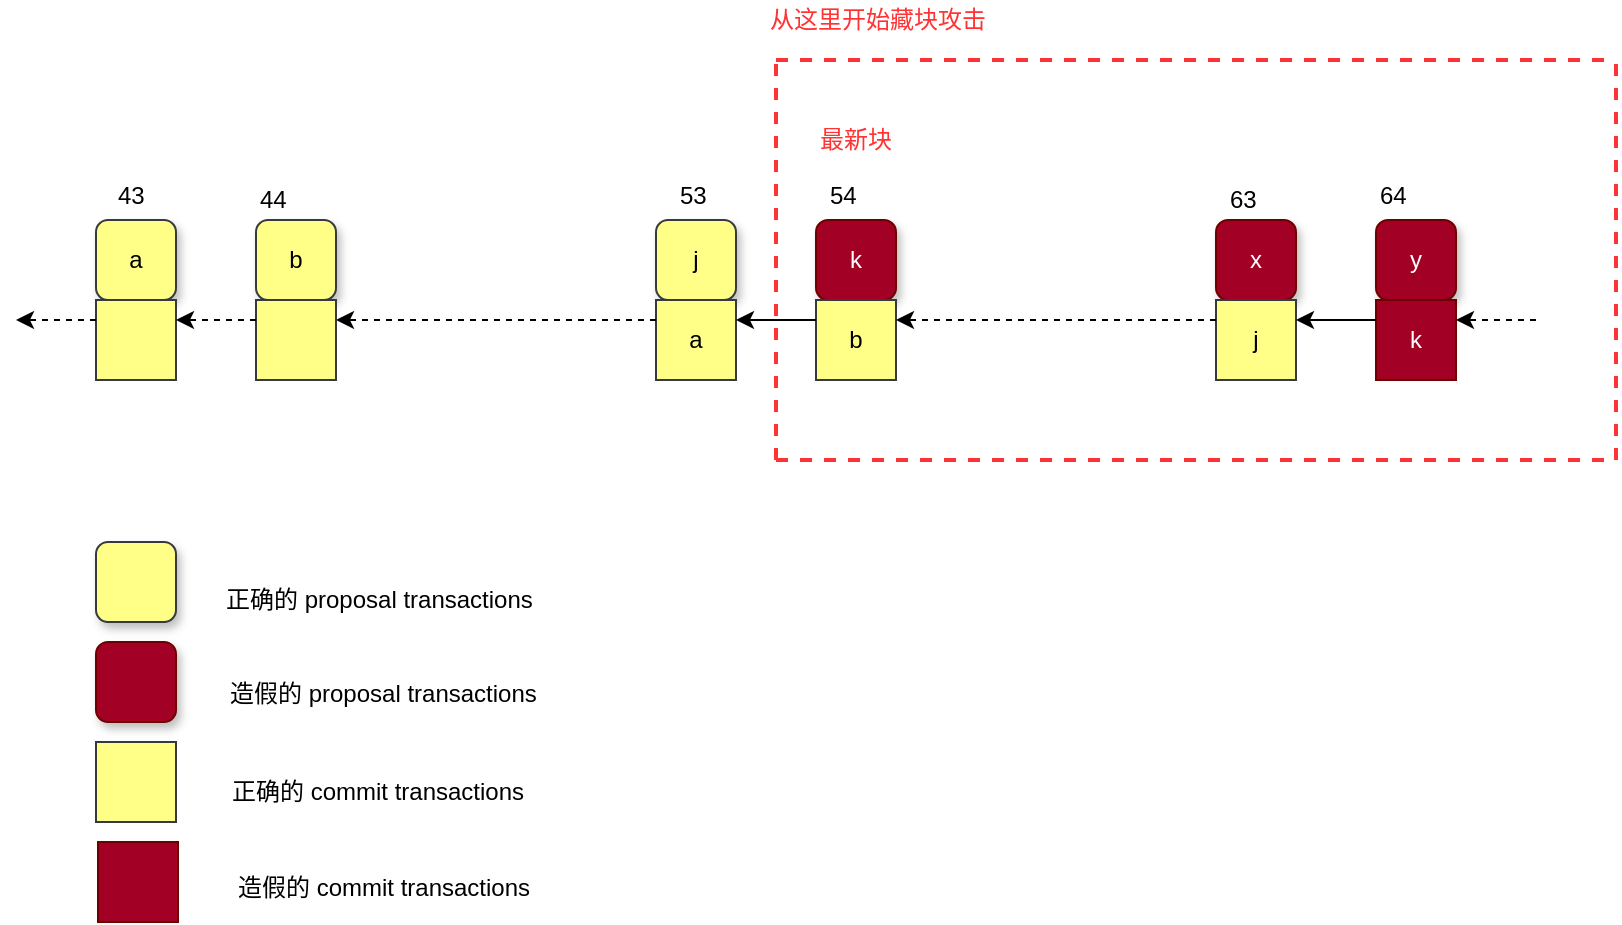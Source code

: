 <mxfile version="10.4.6" type="github"><diagram id="47gCjFOLilo4IqAdtIxz" name="Page-1"><mxGraphModel dx="1768" dy="625" grid="1" gridSize="10" guides="1" tooltips="1" connect="1" arrows="1" fold="1" page="1" pageScale="1" pageWidth="850" pageHeight="1100" math="0" shadow="0"><root><mxCell id="0"/><mxCell id="1" parent="0"/><mxCell id="UQYsvka7AKte2G-05Z7J-16" value="a" style="rounded=1;whiteSpace=wrap;html=1;fillColor=#ffff88;strokeColor=#36393d;shadow=1;comic=0;glass=0;" parent="1" vertex="1"><mxGeometry x="40" y="320" width="40" height="40" as="geometry"/></mxCell><mxCell id="UQYsvka7AKte2G-05Z7J-17" value="" style="rounded=0;whiteSpace=wrap;html=1;fillColor=#ffff88;strokeColor=#36393d;" parent="1" vertex="1"><mxGeometry x="40" y="360" width="40" height="40" as="geometry"/></mxCell><mxCell id="UQYsvka7AKte2G-05Z7J-18" value="j" style="rounded=1;whiteSpace=wrap;html=1;fillColor=#ffff88;strokeColor=#36393d;shadow=1;" parent="1" vertex="1"><mxGeometry x="320" y="320" width="40" height="40" as="geometry"/></mxCell><mxCell id="UQYsvka7AKte2G-05Z7J-19" value="a" style="rounded=0;whiteSpace=wrap;html=1;fillColor=#ffff88;strokeColor=#36393d;" parent="1" vertex="1"><mxGeometry x="320" y="360" width="40" height="40" as="geometry"/></mxCell><mxCell id="UQYsvka7AKte2G-05Z7J-20" value="k" style="rounded=1;whiteSpace=wrap;html=1;fillColor=#a20025;strokeColor=#6F0000;fontColor=#ffffff;shadow=1;" parent="1" vertex="1"><mxGeometry x="400" y="320" width="40" height="40" as="geometry"/></mxCell><mxCell id="UQYsvka7AKte2G-05Z7J-21" value="b" style="rounded=0;whiteSpace=wrap;html=1;fillColor=#ffff88;strokeColor=#36393d;" parent="1" vertex="1"><mxGeometry x="400" y="360" width="40" height="40" as="geometry"/></mxCell><mxCell id="UQYsvka7AKte2G-05Z7J-22" value="x" style="rounded=1;whiteSpace=wrap;html=1;fillColor=#a20025;strokeColor=#6F0000;fontColor=#ffffff;shadow=1;" parent="1" vertex="1"><mxGeometry x="600" y="320" width="40" height="40" as="geometry"/></mxCell><mxCell id="UQYsvka7AKte2G-05Z7J-23" value="j" style="rounded=0;whiteSpace=wrap;html=1;fillColor=#ffff88;strokeColor=#36393d;" parent="1" vertex="1"><mxGeometry x="600" y="360" width="40" height="40" as="geometry"/></mxCell><mxCell id="UQYsvka7AKte2G-05Z7J-25" value="y" style="rounded=1;whiteSpace=wrap;html=1;fillColor=#a20025;strokeColor=#6F0000;fontColor=#ffffff;shadow=1;glass=0;comic=0;" parent="1" vertex="1"><mxGeometry x="680" y="320" width="40" height="40" as="geometry"/></mxCell><mxCell id="UQYsvka7AKte2G-05Z7J-26" value="k" style="rounded=0;whiteSpace=wrap;html=1;fillColor=#a20025;strokeColor=#6F0000;fontColor=#ffffff;" parent="1" vertex="1"><mxGeometry x="680" y="360" width="40" height="40" as="geometry"/></mxCell><mxCell id="UQYsvka7AKte2G-05Z7J-27" value="43" style="text;html=1;resizable=0;points=[];autosize=1;align=left;verticalAlign=top;spacingTop=-4;" parent="1" vertex="1"><mxGeometry x="49" y="298" width="30" height="20" as="geometry"/></mxCell><mxCell id="UQYsvka7AKte2G-05Z7J-28" value="53" style="text;html=1;resizable=0;points=[];autosize=1;align=left;verticalAlign=top;spacingTop=-4;" parent="1" vertex="1"><mxGeometry x="330" y="298" width="30" height="20" as="geometry"/></mxCell><mxCell id="UQYsvka7AKte2G-05Z7J-29" value="54" style="text;html=1;resizable=0;points=[];autosize=1;align=left;verticalAlign=top;spacingTop=-4;" parent="1" vertex="1"><mxGeometry x="405" y="298" width="30" height="20" as="geometry"/></mxCell><mxCell id="UQYsvka7AKte2G-05Z7J-30" value="63" style="text;html=1;resizable=0;points=[];autosize=1;align=left;verticalAlign=top;spacingTop=-4;" parent="1" vertex="1"><mxGeometry x="605" y="300" width="30" height="20" as="geometry"/></mxCell><mxCell id="UQYsvka7AKte2G-05Z7J-31" value="64" style="text;html=1;resizable=0;points=[];autosize=1;align=left;verticalAlign=top;spacingTop=-4;" parent="1" vertex="1"><mxGeometry x="680" y="298" width="30" height="20" as="geometry"/></mxCell><mxCell id="UQYsvka7AKte2G-05Z7J-34" value="" style="endArrow=classic;html=1;exitX=0;exitY=0.25;exitDx=0;exitDy=0;entryX=1;entryY=0.25;entryDx=0;entryDy=0;" parent="1" source="UQYsvka7AKte2G-05Z7J-21" target="UQYsvka7AKte2G-05Z7J-19" edge="1"><mxGeometry width="50" height="50" relative="1" as="geometry"><mxPoint x="350" y="530" as="sourcePoint"/><mxPoint x="400" y="480" as="targetPoint"/></mxGeometry></mxCell><mxCell id="UQYsvka7AKte2G-05Z7J-35" value="" style="endArrow=classic;html=1;exitX=0;exitY=0.25;exitDx=0;exitDy=0;dashed=1;entryX=1;entryY=0.25;entryDx=0;entryDy=0;" parent="1" source="UQYsvka7AKte2G-05Z7J-19" target="UQYsvka7AKte2G-05Z7J-59" edge="1"><mxGeometry width="50" height="50" relative="1" as="geometry"><mxPoint x="160" y="500" as="sourcePoint"/><mxPoint x="220" y="370" as="targetPoint"/></mxGeometry></mxCell><mxCell id="UQYsvka7AKte2G-05Z7J-36" value="" style="endArrow=classic;html=1;entryX=1;entryY=0.25;entryDx=0;entryDy=0;exitX=0;exitY=0.25;exitDx=0;exitDy=0;dashed=1;" parent="1" source="UQYsvka7AKte2G-05Z7J-23" target="UQYsvka7AKte2G-05Z7J-21" edge="1"><mxGeometry width="50" height="50" relative="1" as="geometry"><mxPoint x="680" y="380" as="sourcePoint"/><mxPoint x="440" y="380" as="targetPoint"/></mxGeometry></mxCell><mxCell id="UQYsvka7AKte2G-05Z7J-37" value="" style="endArrow=classic;html=1;entryX=1;entryY=0.25;entryDx=0;entryDy=0;" parent="1" target="UQYsvka7AKte2G-05Z7J-23" edge="1"><mxGeometry width="50" height="50" relative="1" as="geometry"><mxPoint x="680" y="370" as="sourcePoint"/><mxPoint x="640" y="370" as="targetPoint"/></mxGeometry></mxCell><mxCell id="UQYsvka7AKte2G-05Z7J-38" value="" style="endArrow=classic;html=1;entryX=1;entryY=0.25;entryDx=0;entryDy=0;dashed=1;" parent="1" edge="1"><mxGeometry width="50" height="50" relative="1" as="geometry"><mxPoint x="40" y="370" as="sourcePoint"/><mxPoint y="370" as="targetPoint"/></mxGeometry></mxCell><mxCell id="UQYsvka7AKte2G-05Z7J-39" value="" style="endArrow=classic;html=1;entryX=1;entryY=0.25;entryDx=0;entryDy=0;dashed=1;" parent="1" target="UQYsvka7AKte2G-05Z7J-26" edge="1"><mxGeometry width="50" height="50" relative="1" as="geometry"><mxPoint x="760" y="370" as="sourcePoint"/><mxPoint x="730" y="380" as="targetPoint"/></mxGeometry></mxCell><mxCell id="UQYsvka7AKte2G-05Z7J-41" value="&lt;font color=&quot;#ff3333&quot;&gt;最新块&lt;/font&gt;" style="text;html=1;resizable=0;points=[];autosize=1;align=left;verticalAlign=top;spacingTop=-4;" parent="1" vertex="1"><mxGeometry x="400" y="270" width="50" height="20" as="geometry"/></mxCell><mxCell id="UQYsvka7AKte2G-05Z7J-42" value="" style="endArrow=none;dashed=1;html=1;strokeColor=#FF3333;strokeWidth=2;" parent="1" edge="1"><mxGeometry width="50" height="50" relative="1" as="geometry"><mxPoint x="380" y="440" as="sourcePoint"/><mxPoint x="800" y="440" as="targetPoint"/></mxGeometry></mxCell><mxCell id="UQYsvka7AKte2G-05Z7J-43" value="" style="endArrow=none;dashed=1;html=1;strokeColor=#FF3333;strokeWidth=2;" parent="1" edge="1"><mxGeometry width="50" height="50" relative="1" as="geometry"><mxPoint x="380" y="240" as="sourcePoint"/><mxPoint x="800" y="240" as="targetPoint"/></mxGeometry></mxCell><mxCell id="UQYsvka7AKte2G-05Z7J-44" value="" style="endArrow=none;dashed=1;html=1;strokeColor=#FF3333;strokeWidth=2;" parent="1" edge="1"><mxGeometry width="50" height="50" relative="1" as="geometry"><mxPoint x="380" y="440" as="sourcePoint"/><mxPoint x="380" y="240" as="targetPoint"/></mxGeometry></mxCell><mxCell id="UQYsvka7AKte2G-05Z7J-45" value="" style="endArrow=none;dashed=1;html=1;strokeColor=#FF3333;strokeWidth=2;" parent="1" edge="1"><mxGeometry width="50" height="50" relative="1" as="geometry"><mxPoint x="800" y="440" as="sourcePoint"/><mxPoint x="800" y="240" as="targetPoint"/></mxGeometry></mxCell><mxCell id="UQYsvka7AKte2G-05Z7J-46" value="&lt;font color=&quot;#ff3333&quot;&gt;从这里开始藏块攻击&lt;/font&gt;" style="text;html=1;resizable=0;points=[];autosize=1;align=left;verticalAlign=top;spacingTop=-4;" parent="1" vertex="1"><mxGeometry x="375" y="210" width="120" height="20" as="geometry"/></mxCell><mxCell id="UQYsvka7AKte2G-05Z7J-47" value="" style="rounded=1;whiteSpace=wrap;html=1;fillColor=#ffff88;strokeColor=#36393d;shadow=1;" parent="1" vertex="1"><mxGeometry x="40" y="481" width="40" height="40" as="geometry"/></mxCell><mxCell id="UQYsvka7AKte2G-05Z7J-48" value="正确的 proposal transactions" style="text;html=1;resizable=0;points=[];autosize=1;align=left;verticalAlign=top;spacingTop=-4;" parent="1" vertex="1"><mxGeometry x="103" y="500" width="170" height="20" as="geometry"/></mxCell><mxCell id="UQYsvka7AKte2G-05Z7J-49" value="" style="rounded=1;whiteSpace=wrap;html=1;fillColor=#a20025;strokeColor=#6F0000;fontColor=#ffffff;shadow=1;" parent="1" vertex="1"><mxGeometry x="40" y="531" width="40" height="40" as="geometry"/></mxCell><mxCell id="UQYsvka7AKte2G-05Z7J-50" value="造假的 proposal transactions" style="text;html=1;resizable=0;points=[];autosize=1;align=left;verticalAlign=top;spacingTop=-4;" parent="1" vertex="1"><mxGeometry x="105" y="547" width="170" height="20" as="geometry"/></mxCell><mxCell id="UQYsvka7AKte2G-05Z7J-51" value="" style="rounded=0;whiteSpace=wrap;html=1;fillColor=#ffff88;strokeColor=#36393d;" parent="1" vertex="1"><mxGeometry x="40" y="581" width="40" height="40" as="geometry"/></mxCell><mxCell id="UQYsvka7AKte2G-05Z7J-52" value="正确的 commit transactions" style="text;html=1;resizable=0;points=[];autosize=1;align=left;verticalAlign=top;spacingTop=-4;" parent="1" vertex="1"><mxGeometry x="106" y="595.5" width="160" height="20" as="geometry"/></mxCell><mxCell id="UQYsvka7AKte2G-05Z7J-53" value="" style="rounded=0;whiteSpace=wrap;html=1;fillColor=#a20025;strokeColor=#6F0000;fontColor=#ffffff;" parent="1" vertex="1"><mxGeometry x="41" y="631" width="40" height="40" as="geometry"/></mxCell><mxCell id="UQYsvka7AKte2G-05Z7J-54" value="造假的 commit transactions" style="text;html=1;resizable=0;points=[];autosize=1;align=left;verticalAlign=top;spacingTop=-4;" parent="1" vertex="1"><mxGeometry x="109" y="644" width="160" height="20" as="geometry"/></mxCell><mxCell id="UQYsvka7AKte2G-05Z7J-58" value="b" style="rounded=1;whiteSpace=wrap;html=1;fillColor=#ffff88;strokeColor=#36393d;shadow=1;comic=0;glass=0;" parent="1" vertex="1"><mxGeometry x="120" y="320" width="40" height="40" as="geometry"/></mxCell><mxCell id="UQYsvka7AKte2G-05Z7J-59" value="" style="rounded=0;whiteSpace=wrap;html=1;fillColor=#ffff88;strokeColor=#36393d;" parent="1" vertex="1"><mxGeometry x="120" y="360" width="40" height="40" as="geometry"/></mxCell><mxCell id="UQYsvka7AKte2G-05Z7J-60" value="" style="endArrow=classic;html=1;entryX=1;entryY=0.25;entryDx=0;entryDy=0;dashed=1;" parent="1" edge="1"><mxGeometry width="50" height="50" relative="1" as="geometry"><mxPoint x="120" y="370" as="sourcePoint"/><mxPoint x="80" y="370" as="targetPoint"/></mxGeometry></mxCell><mxCell id="UQYsvka7AKte2G-05Z7J-61" value="44" style="text;html=1;resizable=0;points=[];autosize=1;align=left;verticalAlign=top;spacingTop=-4;" parent="1" vertex="1"><mxGeometry x="120" y="300" width="30" height="20" as="geometry"/></mxCell></root></mxGraphModel></diagram></mxfile>